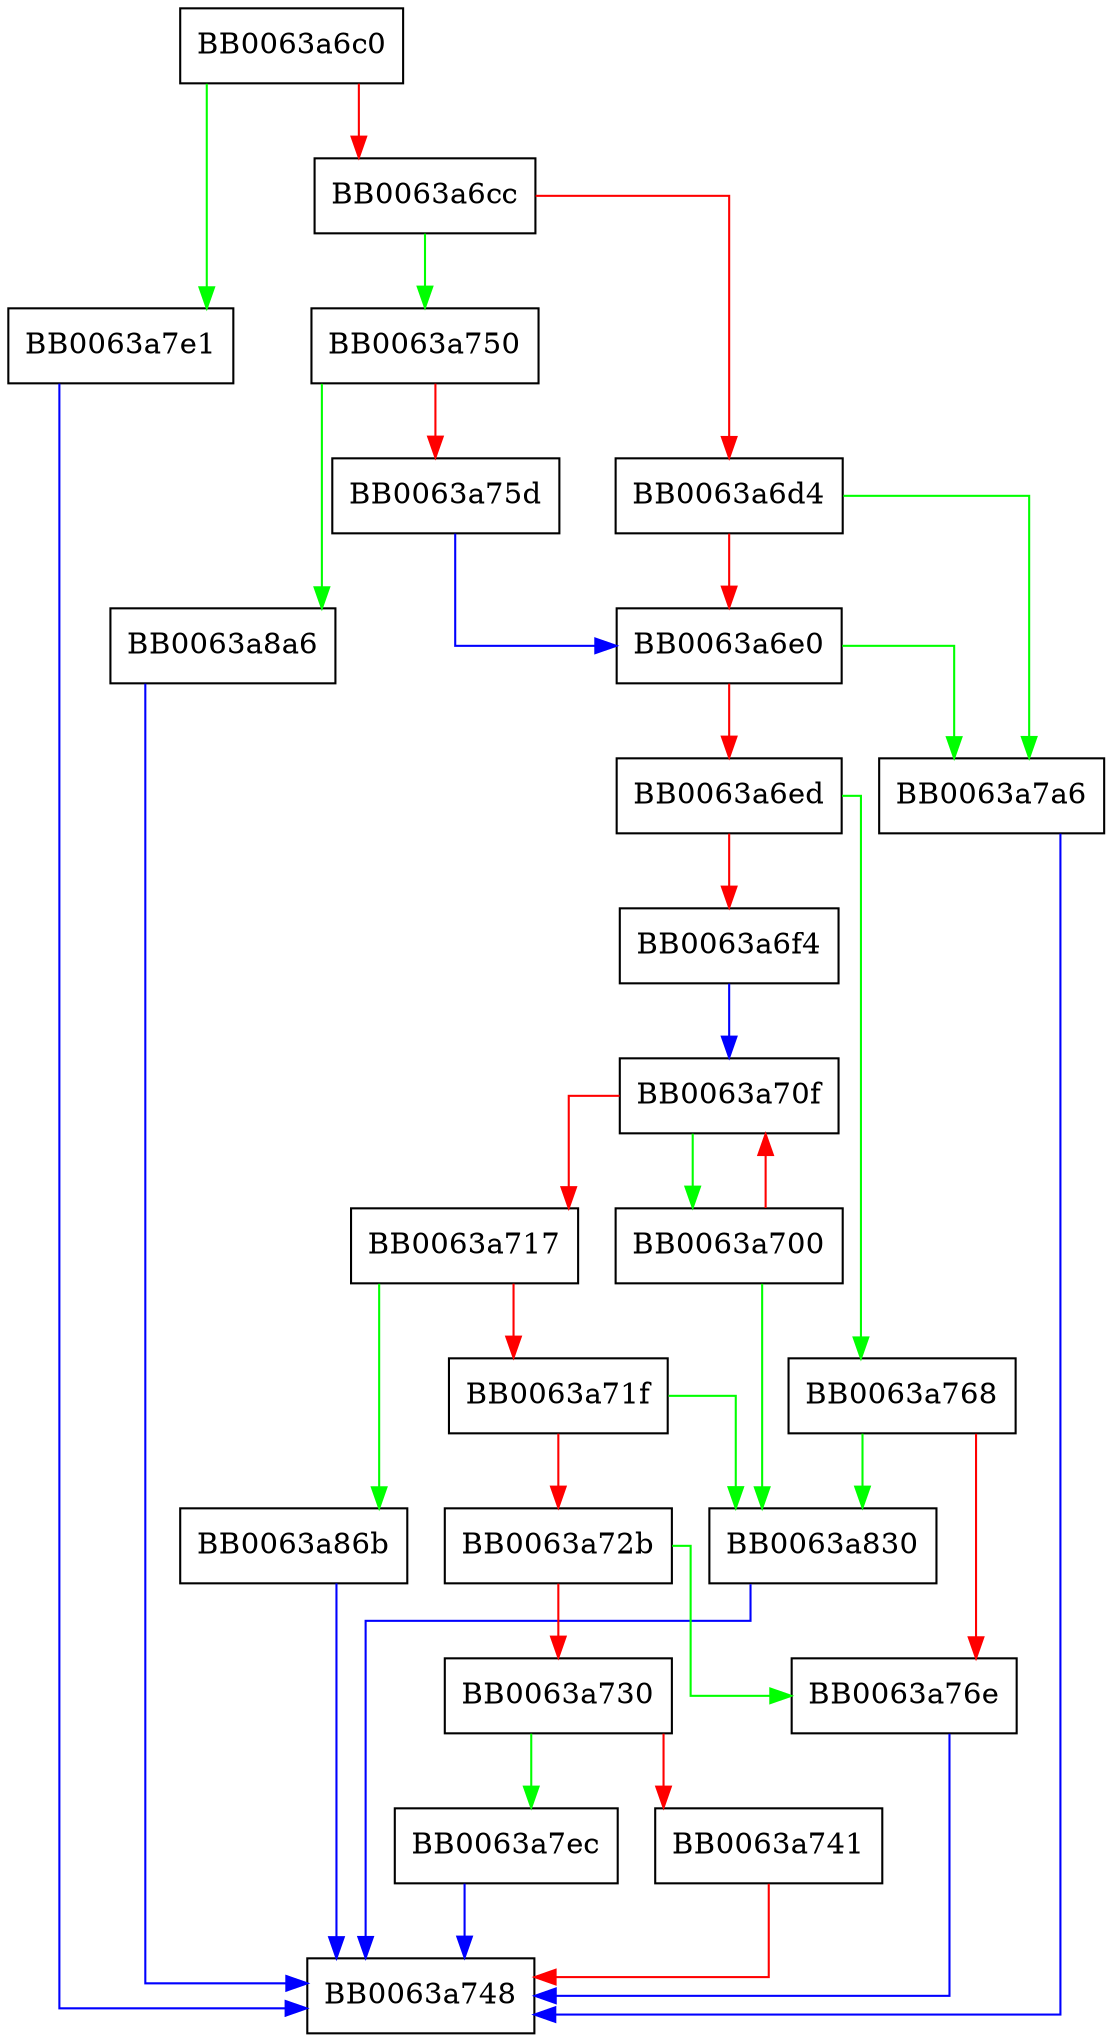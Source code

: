 digraph RSA_padding_check_PKCS1_type_1 {
  node [shape="box"];
  graph [splines=ortho];
  BB0063a6c0 -> BB0063a7e1 [color="green"];
  BB0063a6c0 -> BB0063a6cc [color="red"];
  BB0063a6cc -> BB0063a750 [color="green"];
  BB0063a6cc -> BB0063a6d4 [color="red"];
  BB0063a6d4 -> BB0063a7a6 [color="green"];
  BB0063a6d4 -> BB0063a6e0 [color="red"];
  BB0063a6e0 -> BB0063a7a6 [color="green"];
  BB0063a6e0 -> BB0063a6ed [color="red"];
  BB0063a6ed -> BB0063a768 [color="green"];
  BB0063a6ed -> BB0063a6f4 [color="red"];
  BB0063a6f4 -> BB0063a70f [color="blue"];
  BB0063a700 -> BB0063a830 [color="green"];
  BB0063a700 -> BB0063a70f [color="red"];
  BB0063a70f -> BB0063a700 [color="green"];
  BB0063a70f -> BB0063a717 [color="red"];
  BB0063a717 -> BB0063a86b [color="green"];
  BB0063a717 -> BB0063a71f [color="red"];
  BB0063a71f -> BB0063a830 [color="green"];
  BB0063a71f -> BB0063a72b [color="red"];
  BB0063a72b -> BB0063a76e [color="green"];
  BB0063a72b -> BB0063a730 [color="red"];
  BB0063a730 -> BB0063a7ec [color="green"];
  BB0063a730 -> BB0063a741 [color="red"];
  BB0063a741 -> BB0063a748 [color="red"];
  BB0063a750 -> BB0063a8a6 [color="green"];
  BB0063a750 -> BB0063a75d [color="red"];
  BB0063a75d -> BB0063a6e0 [color="blue"];
  BB0063a768 -> BB0063a830 [color="green"];
  BB0063a768 -> BB0063a76e [color="red"];
  BB0063a76e -> BB0063a748 [color="blue"];
  BB0063a7a6 -> BB0063a748 [color="blue"];
  BB0063a7e1 -> BB0063a748 [color="blue"];
  BB0063a7ec -> BB0063a748 [color="blue"];
  BB0063a830 -> BB0063a748 [color="blue"];
  BB0063a86b -> BB0063a748 [color="blue"];
  BB0063a8a6 -> BB0063a748 [color="blue"];
}